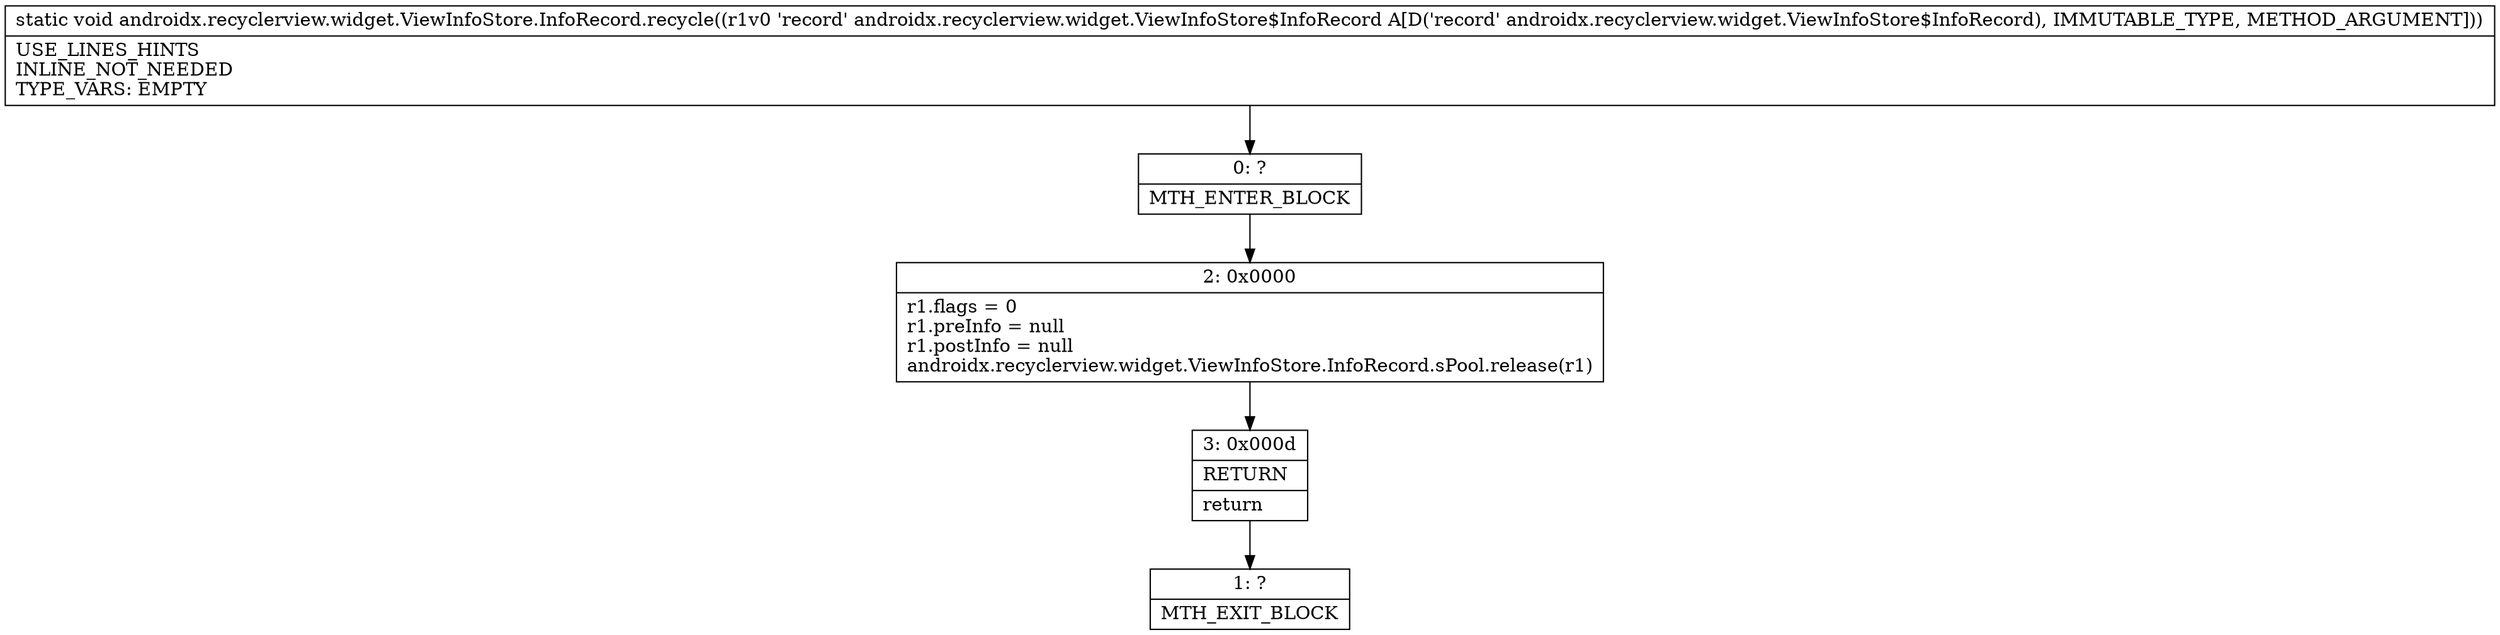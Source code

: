 digraph "CFG forandroidx.recyclerview.widget.ViewInfoStore.InfoRecord.recycle(Landroidx\/recyclerview\/widget\/ViewInfoStore$InfoRecord;)V" {
Node_0 [shape=record,label="{0\:\ ?|MTH_ENTER_BLOCK\l}"];
Node_2 [shape=record,label="{2\:\ 0x0000|r1.flags = 0\lr1.preInfo = null\lr1.postInfo = null\landroidx.recyclerview.widget.ViewInfoStore.InfoRecord.sPool.release(r1)\l}"];
Node_3 [shape=record,label="{3\:\ 0x000d|RETURN\l|return\l}"];
Node_1 [shape=record,label="{1\:\ ?|MTH_EXIT_BLOCK\l}"];
MethodNode[shape=record,label="{static void androidx.recyclerview.widget.ViewInfoStore.InfoRecord.recycle((r1v0 'record' androidx.recyclerview.widget.ViewInfoStore$InfoRecord A[D('record' androidx.recyclerview.widget.ViewInfoStore$InfoRecord), IMMUTABLE_TYPE, METHOD_ARGUMENT]))  | USE_LINES_HINTS\lINLINE_NOT_NEEDED\lTYPE_VARS: EMPTY\l}"];
MethodNode -> Node_0;Node_0 -> Node_2;
Node_2 -> Node_3;
Node_3 -> Node_1;
}

